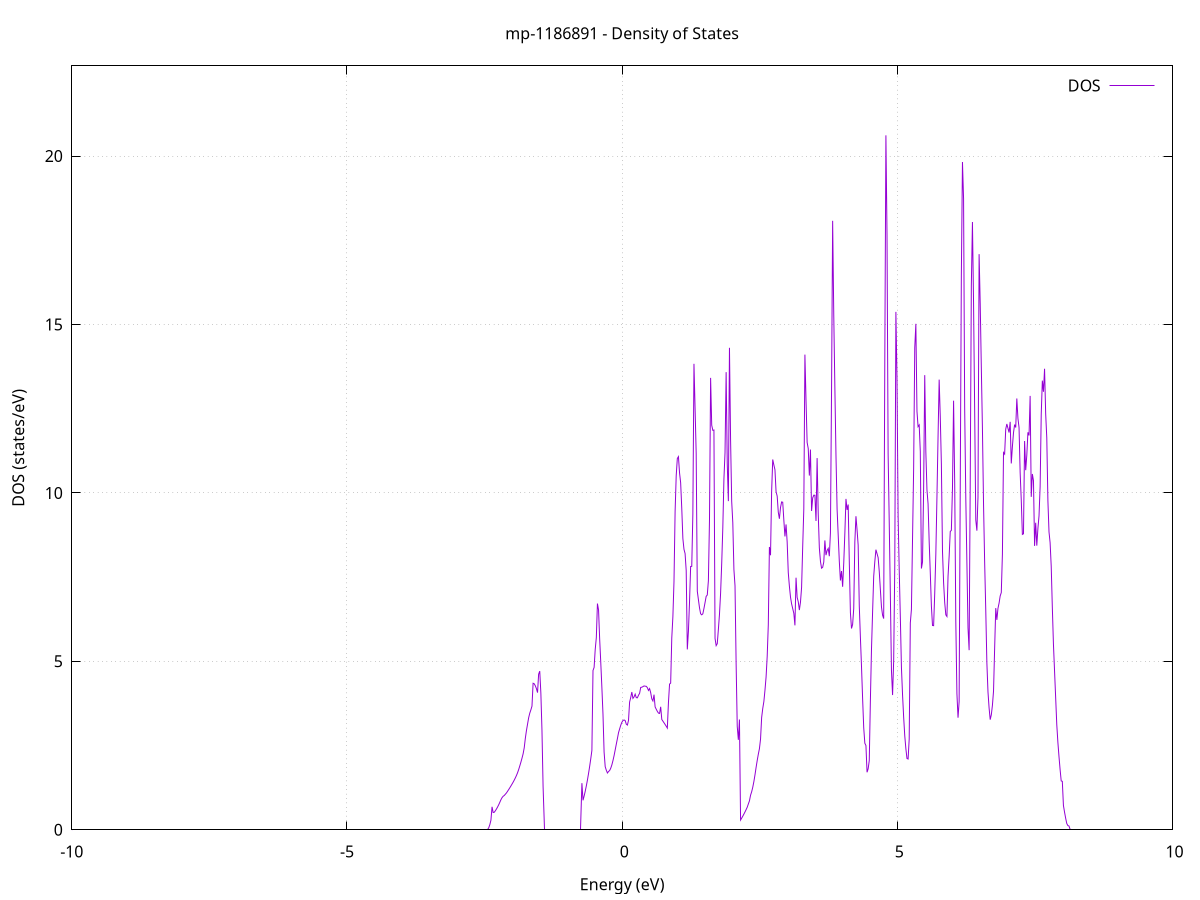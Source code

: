 set title 'mp-1186891 - Density of States'
set xlabel 'Energy (eV)'
set ylabel 'DOS (states/eV)'
set grid
set xrange [-10:10]
set yrange [0:22.677]
set xzeroaxis lt -1
set terminal png size 800,600
set output 'mp-1186891_dos_gnuplot.png'
plot '-' using 1:2 with lines title 'DOS'
-30.345600 0.000000
-30.325500 0.000000
-30.305300 0.000000
-30.285100 0.000000
-30.265000 0.000000
-30.244800 0.000000
-30.224700 0.000000
-30.204500 0.000000
-30.184300 0.000000
-30.164200 0.000000
-30.144000 0.000000
-30.123900 0.000000
-30.103700 0.000000
-30.083500 0.000000
-30.063400 0.000000
-30.043200 0.000000
-30.023100 0.000000
-30.002900 0.000000
-29.982700 0.000000
-29.962600 0.000000
-29.942400 0.000000
-29.922300 0.000000
-29.902100 0.000000
-29.881900 0.000000
-29.861800 0.000000
-29.841600 0.000000
-29.821500 0.000000
-29.801300 0.000000
-29.781200 0.000000
-29.761000 0.000000
-29.740800 0.000000
-29.720700 0.000000
-29.700500 0.000000
-29.680400 0.000000
-29.660200 0.000000
-29.640000 0.000000
-29.619900 0.000000
-29.599700 0.000000
-29.579600 0.000000
-29.559400 0.000000
-29.539200 0.000000
-29.519100 0.000000
-29.498900 0.000000
-29.478800 0.000000
-29.458600 0.000000
-29.438400 0.000000
-29.418300 0.000000
-29.398100 0.000000
-29.378000 0.000000
-29.357800 0.000000
-29.337600 0.000000
-29.317500 0.000000
-29.297300 0.000000
-29.277200 0.000000
-29.257000 0.000000
-29.236800 0.000000
-29.216700 0.000000
-29.196500 0.000000
-29.176400 0.000000
-29.156200 0.000000
-29.136000 0.000000
-29.115900 0.000000
-29.095700 0.000000
-29.075600 0.000000
-29.055400 0.000000
-29.035200 0.000000
-29.015100 0.000000
-28.994900 0.000000
-28.974800 0.000000
-28.954600 0.000000
-28.934400 0.000000
-28.914300 0.000000
-28.894100 0.000000
-28.874000 0.000000
-28.853800 0.000000
-28.833600 0.000000
-28.813500 0.000000
-28.793300 0.000000
-28.773200 0.000000
-28.753000 0.000000
-28.732900 0.000000
-28.712700 0.000000
-28.692500 0.000000
-28.672400 0.000000
-28.652200 0.000000
-28.632100 0.000000
-28.611900 0.000000
-28.591700 0.000000
-28.571600 0.000000
-28.551400 0.000000
-28.531300 0.000000
-28.511100 0.000000
-28.490900 0.000000
-28.470800 0.000000
-28.450600 0.000000
-28.430500 0.000000
-28.410300 0.000000
-28.390100 0.000000
-28.370000 0.000000
-28.349800 0.000000
-28.329700 1183.673600
-28.309500 0.000000
-28.289300 0.000000
-28.269200 0.000000
-28.249000 0.000000
-28.228900 0.000000
-28.208700 0.000000
-28.188500 0.000000
-28.168400 0.000000
-28.148200 0.000000
-28.128100 0.000000
-28.107900 0.000000
-28.087700 0.000000
-28.067600 0.000000
-28.047400 0.000000
-28.027300 0.000000
-28.007100 0.000000
-27.986900 0.000000
-27.966800 0.000000
-27.946600 0.000000
-27.926500 0.000000
-27.906300 0.000000
-27.886100 0.000000
-27.866000 0.000000
-27.845800 0.000000
-27.825700 0.000000
-27.805500 0.000000
-27.785300 0.000000
-27.765200 0.000000
-27.745000 0.000000
-27.724900 0.000000
-27.704700 0.000000
-27.684600 0.000000
-27.664400 0.000000
-27.644200 0.000000
-27.624100 0.000000
-27.603900 0.000000
-27.583800 0.000000
-27.563600 0.000000
-27.543400 0.000000
-27.523300 0.000000
-27.503100 0.000000
-27.483000 0.000000
-27.462800 0.000000
-27.442600 0.000000
-27.422500 0.000000
-27.402300 0.000000
-27.382200 0.000000
-27.362000 0.000000
-27.341800 0.000000
-27.321700 0.000000
-27.301500 0.000000
-27.281400 0.000000
-27.261200 0.000000
-27.241000 0.000000
-27.220900 0.000000
-27.200700 0.000000
-27.180600 0.000000
-27.160400 0.000000
-27.140200 0.000000
-27.120100 0.000000
-27.099900 0.000000
-27.079800 0.000000
-27.059600 0.000000
-27.039400 0.000000
-27.019300 0.000000
-26.999100 0.000000
-26.979000 0.000000
-26.958800 0.000000
-26.938600 0.000000
-26.918500 0.000000
-26.898300 0.000000
-26.878200 0.000000
-26.858000 0.000000
-26.837800 0.000000
-26.817700 0.000000
-26.797500 0.000000
-26.777400 0.000000
-26.757200 0.000000
-26.737000 0.000000
-26.716900 0.000000
-26.696700 0.000000
-26.676600 0.000000
-26.656400 0.000000
-26.636300 0.000000
-26.616100 0.000000
-26.595900 0.000000
-26.575800 0.000000
-26.555600 0.000000
-26.535500 0.000000
-26.515300 0.000000
-26.495100 0.000000
-26.475000 0.000000
-26.454800 0.000000
-26.434700 0.000000
-26.414500 0.000000
-26.394300 0.000000
-26.374200 0.000000
-26.354000 0.000000
-26.333900 0.000000
-26.313700 0.000000
-26.293500 0.000000
-26.273400 0.000000
-26.253200 0.000000
-26.233100 0.000000
-26.212900 0.000000
-26.192700 0.000000
-26.172600 0.000000
-26.152400 0.000000
-26.132300 0.000000
-26.112100 0.000000
-26.091900 0.000000
-26.071800 0.000000
-26.051600 0.000000
-26.031500 0.000000
-26.011300 0.000000
-25.991100 0.000000
-25.971000 0.000000
-25.950800 0.000000
-25.930700 0.000000
-25.910500 0.000000
-25.890300 0.000000
-25.870200 0.000000
-25.850000 0.000000
-25.829900 0.000000
-25.809700 0.000000
-25.789500 0.000000
-25.769400 0.000000
-25.749200 0.000000
-25.729100 0.000000
-25.708900 0.000000
-25.688700 0.000000
-25.668600 0.000000
-25.648400 0.000000
-25.628300 0.000000
-25.608100 0.000000
-25.588000 0.000000
-25.567800 0.000000
-25.547600 0.000000
-25.527500 0.000000
-25.507300 0.000000
-25.487200 0.000000
-25.467000 0.000000
-25.446800 0.000000
-25.426700 0.000000
-25.406500 0.000000
-25.386400 0.000000
-25.366200 0.000000
-25.346000 0.000000
-25.325900 0.000000
-25.305700 0.000000
-25.285600 0.000000
-25.265400 0.000000
-25.245200 0.000000
-25.225100 0.000000
-25.204900 0.000000
-25.184800 0.000000
-25.164600 0.000000
-25.144400 0.000000
-25.124300 0.000000
-25.104100 0.000000
-25.084000 0.000000
-25.063800 0.000000
-25.043600 0.000000
-25.023500 0.000000
-25.003300 0.000000
-24.983200 0.000000
-24.963000 0.000000
-24.942800 0.000000
-24.922700 0.000000
-24.902500 0.000000
-24.882400 0.000000
-24.862200 0.000000
-24.842000 0.000000
-24.821900 0.000000
-24.801700 0.000000
-24.781600 0.000000
-24.761400 0.000000
-24.741200 0.000000
-24.721100 0.000000
-24.700900 0.000000
-24.680800 0.000000
-24.660600 0.000000
-24.640400 0.000000
-24.620300 0.000000
-24.600100 0.000000
-24.580000 0.000000
-24.559800 0.000000
-24.539700 0.000000
-24.519500 0.000000
-24.499300 0.000000
-24.479200 0.000000
-24.459000 0.000000
-24.438900 0.000000
-24.418700 0.000000
-24.398500 0.000000
-24.378400 0.000000
-24.358200 0.000000
-24.338100 0.000000
-24.317900 0.000000
-24.297700 0.000000
-24.277600 0.000000
-24.257400 0.000000
-24.237300 0.000000
-24.217100 0.000000
-24.196900 0.000000
-24.176800 0.000000
-24.156600 0.000000
-24.136500 0.000000
-24.116300 0.000000
-24.096100 0.000000
-24.076000 0.000000
-24.055800 0.000000
-24.035700 0.000000
-24.015500 0.000000
-23.995300 0.000000
-23.975200 0.000000
-23.955000 0.000000
-23.934900 0.000000
-23.914700 0.000000
-23.894500 0.000000
-23.874400 0.000000
-23.854200 0.000000
-23.834100 0.000000
-23.813900 0.000000
-23.793700 0.000000
-23.773600 0.000000
-23.753400 0.000000
-23.733300 0.000000
-23.713100 0.000000
-23.692900 0.000000
-23.672800 0.000000
-23.652600 0.000000
-23.632500 0.000000
-23.612300 0.000000
-23.592100 0.000000
-23.572000 0.000000
-23.551800 0.000000
-23.531700 0.000000
-23.511500 0.000000
-23.491400 0.000000
-23.471200 0.000000
-23.451000 0.000000
-23.430900 0.000000
-23.410700 0.000000
-23.390600 0.000000
-23.370400 0.000000
-23.350200 0.000000
-23.330100 0.000000
-23.309900 0.000000
-23.289800 0.000000
-23.269600 0.000000
-23.249400 0.000000
-23.229300 0.000000
-23.209100 0.000000
-23.189000 0.000000
-23.168800 0.000000
-23.148600 0.000000
-23.128500 0.000000
-23.108300 0.000000
-23.088200 0.000000
-23.068000 0.000000
-23.047800 0.000000
-23.027700 0.000000
-23.007500 0.000000
-22.987400 0.000000
-22.967200 0.000000
-22.947000 0.000000
-22.926900 0.000000
-22.906700 0.000000
-22.886600 0.000000
-22.866400 0.000000
-22.846200 0.000000
-22.826100 0.000000
-22.805900 0.000000
-22.785800 0.000000
-22.765600 0.000000
-22.745400 0.000000
-22.725300 0.000000
-22.705100 0.000000
-22.685000 0.000000
-22.664800 0.000000
-22.644600 0.000000
-22.624500 0.000000
-22.604300 0.000000
-22.584200 0.000000
-22.564000 0.000000
-22.543800 0.000000
-22.523700 0.000000
-22.503500 0.000000
-22.483400 0.000000
-22.463200 0.000000
-22.443100 0.000000
-22.422900 0.000000
-22.402700 0.000000
-22.382600 0.000000
-22.362400 0.000000
-22.342300 0.000000
-22.322100 0.000000
-22.301900 0.000000
-22.281800 0.000000
-22.261600 0.000000
-22.241500 0.000000
-22.221300 0.000000
-22.201100 0.000000
-22.181000 0.000000
-22.160800 0.000000
-22.140700 0.000000
-22.120500 0.000000
-22.100300 0.000000
-22.080200 0.000000
-22.060000 0.000000
-22.039900 0.000000
-22.019700 0.000000
-21.999500 0.000000
-21.979400 0.000000
-21.959200 0.000000
-21.939100 0.000000
-21.918900 0.000000
-21.898700 0.000000
-21.878600 0.000000
-21.858400 0.000000
-21.838300 0.000000
-21.818100 0.000000
-21.797900 0.000000
-21.777800 0.000000
-21.757600 0.000000
-21.737500 0.000000
-21.717300 0.000000
-21.697100 0.000000
-21.677000 0.000000
-21.656800 0.000000
-21.636700 0.000000
-21.616500 0.000000
-21.596300 0.000000
-21.576200 0.000000
-21.556000 0.000000
-21.535900 0.000000
-21.515700 0.000000
-21.495500 0.000000
-21.475400 0.000000
-21.455200 0.000000
-21.435100 0.000000
-21.414900 0.000000
-21.394800 0.000000
-21.374600 0.000000
-21.354400 0.000000
-21.334300 0.000000
-21.314100 0.000000
-21.294000 0.000000
-21.273800 0.000000
-21.253600 0.000000
-21.233500 0.000000
-21.213300 0.000000
-21.193200 0.000000
-21.173000 0.000000
-21.152800 0.000000
-21.132700 0.000000
-21.112500 0.000000
-21.092400 0.000000
-21.072200 0.000000
-21.052000 0.000000
-21.031900 0.000000
-21.011700 0.000000
-20.991600 0.000000
-20.971400 0.000000
-20.951200 0.000000
-20.931100 0.000000
-20.910900 0.000000
-20.890800 0.000000
-20.870600 0.000000
-20.850400 0.000000
-20.830300 0.000000
-20.810100 0.000000
-20.790000 0.000000
-20.769800 0.000000
-20.749600 0.000000
-20.729500 0.000000
-20.709300 0.000000
-20.689200 0.000000
-20.669000 0.000000
-20.648800 0.000000
-20.628700 0.000000
-20.608500 0.000000
-20.588400 0.000000
-20.568200 0.000000
-20.548000 0.000000
-20.527900 0.000000
-20.507700 0.000000
-20.487600 0.000000
-20.467400 0.000000
-20.447200 0.000000
-20.427100 0.000000
-20.406900 0.000000
-20.386800 0.000000
-20.366600 0.000000
-20.346500 0.000000
-20.326300 0.000000
-20.306100 0.000000
-20.286000 0.000000
-20.265800 0.000000
-20.245700 0.000000
-20.225500 0.000000
-20.205300 0.000000
-20.185200 0.000000
-20.165000 0.000000
-20.144900 0.000000
-20.124700 0.000000
-20.104500 0.000000
-20.084400 0.000000
-20.064200 0.000000
-20.044100 0.000000
-20.023900 0.000000
-20.003700 0.000000
-19.983600 0.000000
-19.963400 0.000000
-19.943300 0.000000
-19.923100 0.000000
-19.902900 0.000000
-19.882800 0.000000
-19.862600 0.000000
-19.842500 0.000000
-19.822300 0.000000
-19.802100 0.000000
-19.782000 0.000000
-19.761800 0.000000
-19.741700 0.000000
-19.721500 0.000000
-19.701300 0.000000
-19.681200 0.000000
-19.661000 0.000000
-19.640900 0.000000
-19.620700 0.000000
-19.600500 0.000000
-19.580400 0.000000
-19.560200 0.000000
-19.540100 0.000000
-19.519900 0.000000
-19.499700 0.000000
-19.479600 0.000000
-19.459400 0.000000
-19.439300 0.000000
-19.419100 0.000000
-19.398900 0.000000
-19.378800 0.000000
-19.358600 0.000000
-19.338500 0.000000
-19.318300 0.000000
-19.298100 0.000000
-19.278000 0.000000
-19.257800 0.000000
-19.237700 0.000000
-19.217500 0.000000
-19.197400 0.000000
-19.177200 0.000000
-19.157000 0.000000
-19.136900 0.000000
-19.116700 0.000000
-19.096600 0.000000
-19.076400 0.000000
-19.056200 0.000000
-19.036100 0.000000
-19.015900 0.000000
-18.995800 0.000000
-18.975600 0.000000
-18.955400 0.000000
-18.935300 0.000000
-18.915100 0.000000
-18.895000 0.000000
-18.874800 0.000000
-18.854600 0.000000
-18.834500 0.000000
-18.814300 0.000000
-18.794200 0.000000
-18.774000 0.000000
-18.753800 0.000000
-18.733700 0.000000
-18.713500 0.000000
-18.693400 0.000000
-18.673200 0.000000
-18.653000 0.000000
-18.632900 0.000000
-18.612700 0.000000
-18.592600 0.000000
-18.572400 0.000000
-18.552200 0.000000
-18.532100 0.000000
-18.511900 0.000000
-18.491800 0.000000
-18.471600 0.000000
-18.451400 0.000000
-18.431300 0.000000
-18.411100 0.000000
-18.391000 0.000000
-18.370800 0.000000
-18.350600 0.000000
-18.330500 0.000000
-18.310300 0.000000
-18.290200 0.000000
-18.270000 0.000000
-18.249800 0.000000
-18.229700 0.000000
-18.209500 0.000000
-18.189400 0.000000
-18.169200 0.000000
-18.149100 0.000000
-18.128900 0.000000
-18.108700 0.000000
-18.088600 0.000000
-18.068400 0.000000
-18.048300 0.000000
-18.028100 0.000000
-18.007900 0.000000
-17.987800 0.000000
-17.967600 0.000000
-17.947500 0.000000
-17.927300 0.000000
-17.907100 0.000000
-17.887000 0.000000
-17.866800 0.000000
-17.846700 0.000000
-17.826500 0.000000
-17.806300 0.000000
-17.786200 0.000000
-17.766000 0.000000
-17.745900 0.000000
-17.725700 0.000000
-17.705500 0.000000
-17.685400 0.000000
-17.665200 0.000000
-17.645100 0.000000
-17.624900 0.000000
-17.604700 0.000000
-17.584600 0.000000
-17.564400 0.000000
-17.544300 0.000000
-17.524100 0.000000
-17.503900 0.000000
-17.483800 0.000000
-17.463600 0.000000
-17.443500 0.000000
-17.423300 0.000000
-17.403100 0.000000
-17.383000 0.000000
-17.362800 0.000000
-17.342700 0.000000
-17.322500 0.000000
-17.302300 0.000000
-17.282200 0.000000
-17.262000 0.000000
-17.241900 0.000000
-17.221700 0.000000
-17.201500 0.000000
-17.181400 0.000000
-17.161200 0.000000
-17.141100 0.000000
-17.120900 0.000000
-17.100800 0.000000
-17.080600 0.000000
-17.060400 0.000000
-17.040300 0.000000
-17.020100 0.000000
-17.000000 0.000000
-16.979800 0.000000
-16.959600 0.000000
-16.939500 0.000000
-16.919300 0.000000
-16.899200 0.000000
-16.879000 0.000000
-16.858800 0.000000
-16.838700 0.000000
-16.818500 0.000000
-16.798400 0.000000
-16.778200 0.000000
-16.758000 0.000000
-16.737900 0.000000
-16.717700 0.000000
-16.697600 0.000000
-16.677400 0.000000
-16.657200 0.000000
-16.637100 0.000000
-16.616900 0.000000
-16.596800 0.000000
-16.576600 0.000000
-16.556400 0.000000
-16.536300 0.000000
-16.516100 0.000000
-16.496000 0.000000
-16.475800 0.000000
-16.455600 0.000000
-16.435500 0.000000
-16.415300 0.000000
-16.395200 0.000000
-16.375000 0.000000
-16.354800 0.000000
-16.334700 0.000000
-16.314500 0.000000
-16.294400 0.000000
-16.274200 0.000000
-16.254000 0.000000
-16.233900 0.000000
-16.213700 0.000000
-16.193600 0.000000
-16.173400 0.000000
-16.153200 0.000000
-16.133100 0.000000
-16.112900 0.000000
-16.092800 0.000000
-16.072600 0.000000
-16.052500 0.000000
-16.032300 0.000000
-16.012100 0.000000
-15.992000 0.000000
-15.971800 0.000000
-15.951700 0.000000
-15.931500 0.000000
-15.911300 0.000000
-15.891200 0.000000
-15.871000 0.000000
-15.850900 0.000000
-15.830700 0.000000
-15.810500 0.000000
-15.790400 0.000000
-15.770200 0.000000
-15.750100 0.000000
-15.729900 0.000000
-15.709700 0.000000
-15.689600 0.000000
-15.669400 0.000000
-15.649300 0.000000
-15.629100 0.000000
-15.608900 0.000000
-15.588800 0.000000
-15.568600 0.000000
-15.548500 0.000000
-15.528300 0.000000
-15.508100 0.000000
-15.488000 0.000000
-15.467800 0.000000
-15.447700 0.000000
-15.427500 0.000000
-15.407300 0.000000
-15.387200 0.000000
-15.367000 0.000000
-15.346900 0.000000
-15.326700 0.000000
-15.306500 0.000000
-15.286400 0.000000
-15.266200 0.000000
-15.246100 0.000000
-15.225900 0.000000
-15.205700 0.000000
-15.185600 0.000000
-15.165400 0.000000
-15.145300 0.000000
-15.125100 0.000000
-15.104900 0.000000
-15.084800 0.000000
-15.064600 0.000000
-15.044500 0.000000
-15.024300 0.000000
-15.004200 0.000000
-14.984000 0.000000
-14.963800 0.000000
-14.943700 0.000000
-14.923500 0.000000
-14.903400 0.000000
-14.883200 0.000000
-14.863000 0.000000
-14.842900 0.000000
-14.822700 0.000000
-14.802600 0.000000
-14.782400 0.000000
-14.762200 0.000000
-14.742100 0.000000
-14.721900 0.000000
-14.701800 0.000000
-14.681600 0.000000
-14.661400 0.000000
-14.641300 0.000000
-14.621100 0.000000
-14.601000 0.000000
-14.580800 0.000000
-14.560600 0.000000
-14.540500 0.000000
-14.520300 0.000000
-14.500200 0.000000
-14.480000 0.000000
-14.459800 0.000000
-14.439700 0.000000
-14.419500 0.000000
-14.399400 0.000000
-14.379200 0.000000
-14.359000 0.000000
-14.338900 0.000000
-14.318700 0.000000
-14.298600 0.000000
-14.278400 0.000000
-14.258200 0.000000
-14.238100 0.000000
-14.217900 0.000000
-14.197800 0.000000
-14.177600 0.000000
-14.157400 0.000000
-14.137300 0.000000
-14.117100 0.000000
-14.097000 0.000000
-14.076800 0.000000
-14.056600 0.000000
-14.036500 0.000000
-14.016300 0.000000
-13.996200 0.000000
-13.976000 0.000000
-13.955900 0.000000
-13.935700 0.000000
-13.915500 0.000000
-13.895400 0.000000
-13.875200 0.000000
-13.855100 0.000000
-13.834900 0.000000
-13.814700 0.000000
-13.794600 0.000000
-13.774400 0.000000
-13.754300 0.000000
-13.734100 0.000000
-13.713900 0.000000
-13.693800 0.000000
-13.673600 0.000000
-13.653500 0.000000
-13.633300 0.000000
-13.613100 0.000000
-13.593000 0.000000
-13.572800 0.000000
-13.552700 0.000000
-13.532500 0.000000
-13.512300 0.000000
-13.492200 0.000000
-13.472000 0.000000
-13.451900 0.000000
-13.431700 0.000000
-13.411500 0.000000
-13.391400 0.000000
-13.371200 0.000000
-13.351100 0.000000
-13.330900 0.000000
-13.310700 0.000000
-13.290600 0.000000
-13.270400 0.000000
-13.250300 0.000000
-13.230100 0.000000
-13.209900 0.000000
-13.189800 0.000000
-13.169600 0.000000
-13.149500 0.000000
-13.129300 0.000000
-13.109100 0.000000
-13.089000 0.000000
-13.068800 0.000000
-13.048700 0.000000
-13.028500 0.000000
-13.008300 0.000000
-12.988200 0.000000
-12.968000 0.000000
-12.947900 0.000000
-12.927700 0.000000
-12.907600 0.000000
-12.887400 0.000000
-12.867200 0.000000
-12.847100 0.000000
-12.826900 0.000000
-12.806800 0.000000
-12.786600 0.000000
-12.766400 0.000000
-12.746300 0.000000
-12.726100 0.000000
-12.706000 0.000000
-12.685800 172.551100
-12.665600 30.078500
-12.645500 0.000000
-12.625300 0.000000
-12.605200 0.000000
-12.585000 0.000000
-12.564800 0.000000
-12.544700 0.000000
-12.524500 0.000000
-12.504400 71.497100
-12.484200 180.172500
-12.464000 0.000000
-12.443900 0.000000
-12.423700 0.000000
-12.403600 0.000000
-12.383400 0.000000
-12.363200 0.000000
-12.343100 0.000000
-12.322900 0.000000
-12.302800 0.000000
-12.282600 0.000000
-12.262400 0.000000
-12.242300 0.000000
-12.222100 0.000000
-12.202000 0.000000
-12.181800 0.000000
-12.161600 0.000000
-12.141500 0.000000
-12.121300 0.000000
-12.101200 0.000000
-12.081000 0.000000
-12.060800 0.000000
-12.040700 0.000000
-12.020500 0.000000
-12.000400 0.000000
-11.980200 0.000000
-11.960000 0.000000
-11.939900 0.000000
-11.919700 0.000000
-11.899600 0.000000
-11.879400 0.000000
-11.859300 0.000000
-11.839100 0.000000
-11.818900 0.000000
-11.798800 0.000000
-11.778600 0.000000
-11.758500 0.000000
-11.738300 0.000000
-11.718100 0.000000
-11.698000 0.000000
-11.677800 0.000000
-11.657700 0.000000
-11.637500 0.000000
-11.617300 0.000000
-11.597200 0.000000
-11.577000 0.000000
-11.556900 0.000000
-11.536700 0.000000
-11.516500 0.000000
-11.496400 0.000000
-11.476200 0.000000
-11.456100 0.000000
-11.435900 0.000000
-11.415700 0.000000
-11.395600 0.000000
-11.375400 0.000000
-11.355300 0.000000
-11.335100 0.000000
-11.314900 0.000000
-11.294800 0.000000
-11.274600 0.000000
-11.254500 0.000000
-11.234300 0.000000
-11.214100 0.000000
-11.194000 0.000000
-11.173800 0.000000
-11.153700 0.000000
-11.133500 0.000000
-11.113300 0.000000
-11.093200 0.000000
-11.073000 0.000000
-11.052900 0.000000
-11.032700 0.000000
-11.012500 0.000000
-10.992400 0.000000
-10.972200 0.000000
-10.952100 0.000000
-10.931900 0.000000
-10.911700 0.000000
-10.891600 0.000000
-10.871400 0.000000
-10.851300 0.000000
-10.831100 0.000000
-10.811000 0.000000
-10.790800 0.000000
-10.770600 0.000000
-10.750500 0.000000
-10.730300 0.000000
-10.710200 0.000000
-10.690000 0.000000
-10.669800 0.000000
-10.649700 0.000000
-10.629500 0.000000
-10.609400 0.000000
-10.589200 0.000000
-10.569000 0.000000
-10.548900 0.000000
-10.528700 0.000000
-10.508600 0.000000
-10.488400 0.000000
-10.468200 0.000000
-10.448100 0.000000
-10.427900 0.000000
-10.407800 0.000000
-10.387600 0.000000
-10.367400 0.000000
-10.347300 0.000000
-10.327100 0.000000
-10.307000 0.000000
-10.286800 0.000000
-10.266600 0.000000
-10.246500 0.000000
-10.226300 0.000000
-10.206200 0.000000
-10.186000 0.000000
-10.165800 0.000000
-10.145700 0.000000
-10.125500 0.000000
-10.105400 0.000000
-10.085200 0.000000
-10.065000 0.000000
-10.044900 0.000000
-10.024700 0.000000
-10.004600 0.000000
-9.984400 0.000000
-9.964200 0.000000
-9.944100 0.000000
-9.923900 0.000000
-9.903800 0.000000
-9.883600 0.000000
-9.863400 0.000000
-9.843300 0.000000
-9.823100 0.000000
-9.803000 0.000000
-9.782800 0.000000
-9.762700 0.000000
-9.742500 0.000000
-9.722300 0.000000
-9.702200 0.000000
-9.682000 0.000000
-9.661900 0.000000
-9.641700 0.000000
-9.621500 0.000000
-9.601400 0.000000
-9.581200 0.000000
-9.561100 0.000000
-9.540900 0.000000
-9.520700 0.000000
-9.500600 0.000000
-9.480400 0.000000
-9.460300 0.000000
-9.440100 0.000000
-9.419900 0.000000
-9.399800 0.000000
-9.379600 0.000000
-9.359500 0.000000
-9.339300 0.000000
-9.319100 0.000000
-9.299000 0.000000
-9.278800 0.000000
-9.258700 0.000000
-9.238500 0.000000
-9.218300 0.000000
-9.198200 0.000000
-9.178000 0.000000
-9.157900 0.000000
-9.137700 0.000000
-9.117500 0.000000
-9.097400 0.000000
-9.077200 0.000000
-9.057100 0.000000
-9.036900 0.000000
-9.016700 0.000000
-8.996600 0.000000
-8.976400 0.000000
-8.956300 0.000000
-8.936100 0.000000
-8.915900 0.000000
-8.895800 0.000000
-8.875600 0.000000
-8.855500 0.000000
-8.835300 0.000000
-8.815100 0.000000
-8.795000 0.000000
-8.774800 0.000000
-8.754700 0.000000
-8.734500 0.000000
-8.714400 0.000000
-8.694200 0.000000
-8.674000 0.000000
-8.653900 0.000000
-8.633700 0.000000
-8.613600 0.000000
-8.593400 0.000000
-8.573200 0.000000
-8.553100 0.000000
-8.532900 0.000000
-8.512800 0.000000
-8.492600 0.000000
-8.472400 0.000000
-8.452300 0.000000
-8.432100 0.000000
-8.412000 0.000000
-8.391800 0.000000
-8.371600 0.000000
-8.351500 0.000000
-8.331300 0.000000
-8.311200 0.000000
-8.291000 0.000000
-8.270800 0.000000
-8.250700 0.000000
-8.230500 0.000000
-8.210400 0.000000
-8.190200 0.000000
-8.170000 0.000000
-8.149900 0.000000
-8.129700 0.000000
-8.109600 0.000000
-8.089400 0.000000
-8.069200 0.000000
-8.049100 0.000000
-8.028900 0.000000
-8.008800 0.000000
-7.988600 0.000000
-7.968400 0.000000
-7.948300 0.000000
-7.928100 0.000000
-7.908000 0.000000
-7.887800 0.000000
-7.867600 0.000000
-7.847500 0.000000
-7.827300 0.000000
-7.807200 0.000000
-7.787000 0.000000
-7.766800 0.000000
-7.746700 0.000000
-7.726500 0.000000
-7.706400 0.000000
-7.686200 0.000000
-7.666100 0.000000
-7.645900 0.000000
-7.625700 0.000000
-7.605600 0.000000
-7.585400 0.000000
-7.565300 0.000000
-7.545100 0.000000
-7.524900 0.000000
-7.504800 0.000000
-7.484600 0.000000
-7.464500 0.000000
-7.444300 0.000000
-7.424100 0.000000
-7.404000 0.000000
-7.383800 0.000000
-7.363700 0.000000
-7.343500 0.000000
-7.323300 0.000000
-7.303200 0.000000
-7.283000 0.000000
-7.262900 0.000000
-7.242700 0.000000
-7.222500 0.000000
-7.202400 0.000000
-7.182200 0.000000
-7.162100 0.000000
-7.141900 0.000000
-7.121700 0.000000
-7.101600 0.000000
-7.081400 0.000000
-7.061300 0.000000
-7.041100 0.000000
-7.020900 0.000000
-7.000800 0.000000
-6.980600 0.000000
-6.960500 0.000000
-6.940300 0.000000
-6.920100 0.000000
-6.900000 0.000000
-6.879800 0.000000
-6.859700 0.000000
-6.839500 0.000000
-6.819300 0.000000
-6.799200 0.000000
-6.779000 0.000000
-6.758900 0.000000
-6.738700 0.000000
-6.718500 0.000000
-6.698400 0.000000
-6.678200 0.000000
-6.658100 0.000000
-6.637900 0.000000
-6.617800 0.000000
-6.597600 0.000000
-6.577400 0.000000
-6.557300 0.000000
-6.537100 0.000000
-6.517000 0.000000
-6.496800 0.000000
-6.476600 0.000000
-6.456500 0.000000
-6.436300 0.000000
-6.416200 0.000000
-6.396000 0.000000
-6.375800 0.000000
-6.355700 0.000000
-6.335500 0.000000
-6.315400 0.000000
-6.295200 0.000000
-6.275000 0.000000
-6.254900 0.000000
-6.234700 0.000000
-6.214600 0.000000
-6.194400 0.000000
-6.174200 0.000000
-6.154100 0.000000
-6.133900 0.000000
-6.113800 0.000000
-6.093600 0.000000
-6.073400 0.000000
-6.053300 0.000000
-6.033100 0.000000
-6.013000 0.000000
-5.992800 0.000000
-5.972600 0.000000
-5.952500 0.000000
-5.932300 0.000000
-5.912200 0.000000
-5.892000 0.000000
-5.871800 0.000000
-5.851700 0.000000
-5.831500 0.000000
-5.811400 0.000000
-5.791200 0.000000
-5.771000 0.000000
-5.750900 0.000000
-5.730700 0.000000
-5.710600 0.000000
-5.690400 0.000000
-5.670200 0.000000
-5.650100 0.000000
-5.629900 0.000000
-5.609800 0.000000
-5.589600 0.000000
-5.569500 0.000000
-5.549300 0.000000
-5.529100 0.000000
-5.509000 0.000000
-5.488800 0.000000
-5.468700 0.000000
-5.448500 0.000000
-5.428300 0.000000
-5.408200 0.000000
-5.388000 0.000000
-5.367900 0.000000
-5.347700 0.000000
-5.327500 0.000000
-5.307400 0.000000
-5.287200 0.000000
-5.267100 0.000000
-5.246900 0.000000
-5.226700 0.000000
-5.206600 0.000000
-5.186400 0.000000
-5.166300 0.000000
-5.146100 0.000000
-5.125900 0.000000
-5.105800 0.000000
-5.085600 0.000000
-5.065500 0.000000
-5.045300 0.000000
-5.025100 0.000000
-5.005000 0.000000
-4.984800 0.000000
-4.964700 0.000000
-4.944500 0.000000
-4.924300 0.000000
-4.904200 0.000000
-4.884000 0.000000
-4.863900 0.000000
-4.843700 0.000000
-4.823500 0.000000
-4.803400 0.000000
-4.783200 0.000000
-4.763100 0.000000
-4.742900 0.000000
-4.722700 0.000000
-4.702600 0.000000
-4.682400 0.000000
-4.662300 0.000000
-4.642100 0.000000
-4.621900 0.000000
-4.601800 0.000000
-4.581600 0.000000
-4.561500 0.000000
-4.541300 0.000000
-4.521100 0.000000
-4.501000 0.000000
-4.480800 0.000000
-4.460700 0.000000
-4.440500 0.000000
-4.420400 0.000000
-4.400200 0.000000
-4.380000 0.000000
-4.359900 0.000000
-4.339700 0.000000
-4.319600 0.000000
-4.299400 0.000000
-4.279200 0.000000
-4.259100 0.000000
-4.238900 0.000000
-4.218800 0.000000
-4.198600 0.000000
-4.178400 0.000000
-4.158300 0.000000
-4.138100 0.000000
-4.118000 0.000000
-4.097800 0.000000
-4.077600 0.000000
-4.057500 0.000000
-4.037300 0.000000
-4.017200 0.000000
-3.997000 0.000000
-3.976800 0.000000
-3.956700 0.000000
-3.936500 0.000000
-3.916400 0.000000
-3.896200 0.000000
-3.876000 0.000000
-3.855900 0.000000
-3.835700 0.000000
-3.815600 0.000000
-3.795400 0.000000
-3.775200 0.000000
-3.755100 0.000000
-3.734900 0.000000
-3.714800 0.000000
-3.694600 0.000000
-3.674400 0.000000
-3.654300 0.000000
-3.634100 0.000000
-3.614000 0.000000
-3.593800 0.000000
-3.573600 0.000000
-3.553500 0.000000
-3.533300 0.000000
-3.513200 0.000000
-3.493000 0.000000
-3.472800 0.000000
-3.452700 0.000000
-3.432500 0.000000
-3.412400 0.000000
-3.392200 0.000000
-3.372100 0.000000
-3.351900 0.000000
-3.331700 0.000000
-3.311600 0.000000
-3.291400 0.000000
-3.271300 0.000000
-3.251100 0.000000
-3.230900 0.000000
-3.210800 0.000000
-3.190600 0.000000
-3.170500 0.000000
-3.150300 0.000000
-3.130100 0.000000
-3.110000 0.000000
-3.089800 0.000000
-3.069700 0.000000
-3.049500 0.000000
-3.029300 0.000000
-3.009200 0.000000
-2.989000 0.000000
-2.968900 0.000000
-2.948700 0.000000
-2.928500 0.000000
-2.908400 0.000000
-2.888200 0.000000
-2.868100 0.000000
-2.847900 0.000000
-2.827700 0.000000
-2.807600 0.000000
-2.787400 0.000000
-2.767300 0.000000
-2.747100 0.000000
-2.726900 0.000000
-2.706800 0.000000
-2.686600 0.000000
-2.666500 0.000000
-2.646300 0.000000
-2.626100 0.000000
-2.606000 0.000000
-2.585800 0.000000
-2.565700 0.000000
-2.545500 0.000000
-2.525300 0.000000
-2.505200 0.000000
-2.485000 0.000000
-2.464900 0.000000
-2.444700 0.008900
-2.424500 0.057900
-2.404400 0.149800
-2.384200 0.284400
-2.364100 0.681900
-2.343900 0.512400
-2.323800 0.519400
-2.303600 0.564900
-2.283400 0.617100
-2.263300 0.676100
-2.243100 0.742000
-2.223000 0.814600
-2.202800 0.890900
-2.182600 0.952200
-2.162500 0.994400
-2.142300 1.017400
-2.122200 1.055400
-2.102000 1.093900
-2.081800 1.143000
-2.061700 1.193600
-2.041500 1.245900
-2.021400 1.299800
-2.001200 1.355300
-1.981000 1.412800
-1.960900 1.473700
-1.940700 1.540000
-1.920600 1.611500
-1.900400 1.692300
-1.880200 1.788000
-1.860100 1.893900
-1.839900 2.006100
-1.819800 2.124600
-1.799600 2.253200
-1.779400 2.432100
-1.759300 2.712300
-1.739100 2.943300
-1.719000 3.133900
-1.698800 3.324900
-1.678600 3.460900
-1.658500 3.558900
-1.638300 3.671100
-1.618200 4.349800
-1.598000 4.335600
-1.577800 4.275300
-1.557700 4.190600
-1.537500 4.072000
-1.517400 4.619800
-1.497200 4.710000
-1.477000 4.059800
-1.456900 2.954900
-1.436700 1.288700
-1.416600 0.000000
-1.396400 0.000000
-1.376200 0.000000
-1.356100 0.000000
-1.335900 0.000000
-1.315800 0.000000
-1.295600 0.000000
-1.275500 0.000000
-1.255300 0.000000
-1.235100 0.000000
-1.215000 0.000000
-1.194800 0.000000
-1.174700 0.000000
-1.154500 0.000000
-1.134300 0.000000
-1.114200 0.000000
-1.094000 0.000000
-1.073900 0.000000
-1.053700 0.000000
-1.033500 0.000000
-1.013400 0.000000
-0.993200 0.000000
-0.973100 0.000000
-0.952900 0.000000
-0.932700 0.000000
-0.912600 0.000000
-0.892400 0.000000
-0.872300 0.000000
-0.852100 0.000000
-0.831900 0.000000
-0.811800 0.000000
-0.791600 0.000000
-0.771500 0.000000
-0.751300 0.000000
-0.731100 1.384500
-0.711000 0.875100
-0.690800 1.001300
-0.670700 1.144300
-0.650500 1.304200
-0.630300 1.480900
-0.610200 1.674500
-0.590000 1.885000
-0.569900 2.112200
-0.549700 2.356300
-0.529500 4.729300
-0.509400 4.819700
-0.489200 5.353500
-0.469100 5.703700
-0.448900 6.715200
-0.428700 6.525100
-0.408600 5.668700
-0.388400 4.965300
-0.368300 4.222600
-0.348100 3.428300
-0.327900 2.306200
-0.307800 1.872200
-0.287600 1.767100
-0.267500 1.686000
-0.247300 1.729400
-0.227200 1.759300
-0.207000 1.827800
-0.186800 1.926600
-0.166700 2.054200
-0.146500 2.202000
-0.126400 2.370000
-0.106200 2.542200
-0.086000 2.707000
-0.065900 2.881100
-0.045700 2.994500
-0.025600 3.102500
-0.005400 3.190700
0.014800 3.243200
0.034900 3.260100
0.055100 3.241200
0.075200 3.134400
0.095400 3.108400
0.115600 3.247300
0.135700 3.791600
0.155900 3.924900
0.176000 4.088800
0.196200 3.900200
0.216400 3.944500
0.236500 4.025300
0.256700 3.922200
0.276800 3.917200
0.297000 3.993900
0.317200 4.049900
0.337300 4.225300
0.357500 4.232500
0.377600 4.249700
0.397800 4.269800
0.418000 4.263000
0.438100 4.258500
0.458300 4.218200
0.478400 4.136400
0.498600 4.191300
0.518800 4.068800
0.538900 3.886100
0.559100 3.823600
0.579200 4.011300
0.599400 3.645600
0.619600 3.578300
0.639700 3.514200
0.659900 3.463400
0.680000 3.454300
0.700200 3.650700
0.720400 3.275000
0.740500 3.225300
0.760700 3.176000
0.780800 3.125900
0.801000 3.073500
0.821100 3.019000
0.841300 3.778100
0.861500 4.324700
0.881600 4.354100
0.901800 5.694200
0.921900 6.324700
0.942100 7.368200
0.962300 9.451100
0.982400 10.514700
1.002600 11.021100
1.022700 11.077000
1.042900 10.595500
1.063100 10.301300
1.083200 9.544700
1.103400 8.645300
1.123500 8.326200
1.143700 8.199900
1.163900 7.695000
1.184000 5.354100
1.204200 5.892200
1.224300 6.760500
1.244500 7.815800
1.264700 7.820000
1.284800 9.369700
1.305000 13.833300
1.325100 12.515600
1.345300 11.175800
1.365500 7.081000
1.385600 6.834700
1.405800 6.587600
1.425900 6.413500
1.446100 6.380800
1.466300 6.411700
1.486400 6.569900
1.506600 6.746800
1.526700 6.928200
1.546900 6.969400
1.567100 7.393500
1.587200 9.222100
1.607400 13.414500
1.627500 12.010200
1.647700 11.857400
1.667900 11.867100
1.688000 5.682500
1.708200 5.466600
1.728300 5.524600
1.748500 5.947000
1.768700 6.401800
1.788800 7.021900
1.809000 7.902000
1.829100 8.963800
1.849300 10.414000
1.869400 11.197300
1.889600 13.584500
1.909800 10.865600
1.929900 9.756500
1.950100 14.307100
1.970200 11.579800
1.990400 9.749200
2.010600 9.115800
2.030700 7.727300
2.050900 7.241600
2.071000 4.935600
2.091200 3.071400
2.111400 2.670800
2.131500 3.273300
2.151700 0.290500
2.171800 0.345400
2.192000 0.403600
2.212200 0.465000
2.232300 0.529700
2.252500 0.597700
2.272600 0.668900
2.292800 0.765100
2.313000 0.858100
2.333100 1.025300
2.353300 1.127900
2.373400 1.263000
2.393600 1.430800
2.413800 1.631000
2.433900 1.851000
2.454100 2.056200
2.474200 2.241700
2.494400 2.407600
2.514600 2.690600
2.534700 3.332800
2.554900 3.601200
2.575000 3.806000
2.595200 4.143100
2.615400 4.534600
2.635500 5.145600
2.655700 6.087300
2.675800 8.394500
2.696000 8.149100
2.716200 10.044600
2.736300 10.991900
2.756500 10.832800
2.776600 10.688300
2.796800 10.033300
2.817000 9.906200
2.837100 9.427100
2.857300 9.232600
2.877400 9.565800
2.897600 9.732500
2.917700 9.723700
2.937900 9.195800
2.958100 8.707400
2.978200 9.064700
2.998400 8.542700
3.018500 7.636200
3.038700 7.233900
3.058900 6.910200
3.079000 6.707300
3.099200 6.564800
3.119300 6.427200
3.139500 6.068400
3.159700 7.482600
3.179800 6.899400
3.200000 6.769100
3.220100 6.523200
3.240300 6.759200
3.260500 7.195000
3.280600 8.398200
3.300800 9.528000
3.320900 14.106600
3.341100 12.744300
3.361300 11.497400
3.381400 11.318000
3.401600 10.513600
3.421700 11.286600
3.441900 9.463700
3.462100 9.851000
3.482200 9.932500
3.502400 9.930300
3.522500 9.167400
3.542700 11.034100
3.562900 9.382600
3.583000 8.371600
3.603200 7.970000
3.623300 7.765500
3.643500 7.791600
3.663700 7.948600
3.683800 8.589900
3.704000 8.152900
3.724100 8.288100
3.744300 8.352000
3.764500 8.121600
3.784600 8.815800
3.804800 13.026800
3.824900 18.077700
3.845100 15.280000
3.865300 13.110100
3.885400 11.110300
3.905600 9.518000
3.925700 8.751700
3.945900 7.970500
3.966000 7.400000
3.986200 7.680900
4.006400 7.214100
4.026500 7.916300
4.046700 8.806200
4.066800 9.822600
4.087000 9.496100
4.107200 9.655400
4.127300 7.969500
4.147500 6.447200
4.167600 5.976200
4.187800 6.094500
4.208000 6.568200
4.228100 8.543000
4.248300 9.307700
4.268400 8.903900
4.288600 8.450100
4.308800 6.644600
4.328900 5.721600
4.349100 4.853500
4.369200 3.897000
4.389400 3.030600
4.409600 2.569300
4.429700 2.501100
4.449900 1.707200
4.470000 1.810700
4.490200 2.053400
4.510400 3.830300
4.530500 5.354600
4.550700 6.462900
4.570800 7.522400
4.591000 7.959300
4.611200 8.314900
4.631300 8.198900
4.651500 8.079300
4.671600 7.671900
4.691800 7.136200
4.712000 6.616600
4.732100 6.369800
4.752300 6.269300
4.772400 13.928600
4.792600 20.615800
4.812800 17.650800
4.832900 11.161100
4.853100 9.126400
4.873200 6.998200
4.893400 4.733100
4.913600 3.999700
4.933700 5.018900
4.953900 7.850700
4.974000 15.374900
4.994200 13.387900
5.014300 9.302900
5.034500 7.715300
5.054700 6.317000
5.074800 4.817800
5.095000 4.006100
5.115100 3.340500
5.135300 2.786500
5.155500 2.405900
5.175600 2.115700
5.195800 2.100500
5.215900 2.694900
5.236100 6.140100
5.256300 6.543900
5.276400 8.638100
5.296600 10.729200
5.316700 14.312500
5.336900 15.019300
5.357100 12.421700
5.377200 11.967500
5.397400 12.017000
5.417500 11.229500
5.437700 7.756300
5.457900 7.949200
5.478000 10.134600
5.498200 13.496400
5.518300 11.215800
5.538500 10.093800
5.558700 9.675300
5.578800 8.552900
5.599000 7.629400
5.619100 6.640900
5.639300 6.064700
5.659500 6.059100
5.679600 7.010100
5.699800 8.179400
5.719900 9.873600
5.740100 11.674400
5.760300 13.363000
5.780400 12.266400
5.800600 10.849900
5.820700 8.270400
5.840900 7.331400
5.861100 6.739900
5.881200 6.380200
5.901400 6.330900
5.921500 7.522300
5.941700 8.123200
5.961900 8.854400
5.982000 8.889200
6.002200 10.150200
6.022300 12.737800
6.042500 10.285700
6.062600 6.175300
6.082800 4.045800
6.103000 3.326600
6.123100 3.806100
6.143300 10.170300
6.163400 16.444000
6.183600 19.823100
6.203800 18.732100
6.223900 12.502400
6.244100 9.852300
6.264200 7.926600
6.284400 5.994800
6.304600 5.332000
6.324700 10.333800
6.344900 16.153500
6.365000 18.042400
6.385200 15.635400
6.405400 12.459600
6.425500 9.197100
6.445700 8.879300
6.465800 9.873600
6.486000 17.088500
6.506200 15.614300
6.526300 13.722000
6.546500 11.908600
6.566600 9.661400
6.586800 7.943700
6.607000 6.516900
6.627100 4.961000
6.647300 4.091700
6.667400 3.617400
6.687600 3.269500
6.707800 3.412500
6.727900 3.693400
6.748100 4.115400
6.768200 5.375500
6.788400 6.580700
6.808600 6.230900
6.828700 6.570900
6.848900 6.728700
6.869000 6.940400
6.889200 7.041700
6.909400 8.176300
6.929500 11.197800
6.949700 11.152000
6.969800 11.893200
6.990000 12.047200
7.010200 11.919700
7.030300 11.793000
7.050500 12.109900
7.070600 10.875600
7.090800 11.372300
7.110900 11.786500
7.131100 12.027800
7.151300 11.942400
7.171400 12.802500
7.191600 12.211000
7.211700 11.941300
7.231900 10.600800
7.252100 9.784600
7.272200 8.768600
7.292400 8.786200
7.312500 11.540300
7.332700 10.674800
7.352900 11.123000
7.373000 11.798300
7.393200 11.705500
7.413300 12.879800
7.433500 9.882800
7.453700 10.561800
7.473800 10.367200
7.494000 8.427300
7.514100 9.114000
7.534300 8.435100
7.554500 8.945300
7.574600 9.318900
7.594800 10.184800
7.614900 12.331200
7.635100 13.334200
7.655300 13.002900
7.675400 13.685500
7.695600 12.349300
7.715700 11.634300
7.735900 9.774800
7.756100 8.842300
7.776200 8.520900
7.796400 7.820300
7.816500 6.606000
7.836700 5.514500
7.856900 4.711300
7.877000 3.923300
7.897200 3.125600
7.917300 2.597800
7.937500 2.173800
7.957700 1.788600
7.977800 1.450400
7.998000 1.438000
8.018100 0.723200
8.038300 0.524300
8.058500 0.345900
8.078600 0.187800
8.098800 0.124600
8.118900 0.113100
8.139100 0.013400
8.159200 0.000000
8.179400 0.000000
8.199600 0.000000
8.219700 0.000000
8.239900 0.000000
8.260000 0.000000
8.280200 0.000000
8.300400 0.000000
8.320500 0.000000
8.340700 0.000000
8.360800 0.000000
8.381000 0.000000
8.401200 0.000000
8.421300 0.000000
8.441500 0.000000
8.461600 0.000000
8.481800 0.000000
8.502000 0.000000
8.522100 0.000000
8.542300 0.000000
8.562400 0.000000
8.582600 0.000000
8.602800 0.000000
8.622900 0.000000
8.643100 0.000000
8.663200 0.000000
8.683400 0.000000
8.703600 0.000000
8.723700 0.000000
8.743900 0.000000
8.764000 0.000000
8.784200 0.000000
8.804400 0.000000
8.824500 0.000000
8.844700 0.000000
8.864800 0.000000
8.885000 0.000000
8.905200 0.000000
8.925300 0.000000
8.945500 0.000000
8.965600 0.000000
8.985800 0.000000
9.006000 0.000000
9.026100 0.000000
9.046300 0.000000
9.066400 0.000000
9.086600 0.000000
9.106800 0.000000
9.126900 0.000000
9.147100 0.000000
9.167200 0.000000
9.187400 0.000000
9.207500 0.000000
9.227700 0.000000
9.247900 0.000000
9.268000 0.000000
9.288200 0.000000
9.308300 0.000000
9.328500 0.000000
9.348700 0.000000
9.368800 0.000000
9.389000 0.000000
9.409100 0.000000
9.429300 0.000000
9.449500 0.000000
9.469600 0.000000
9.489800 0.000000
9.509900 0.000000
9.530100 0.000000
9.550300 0.000000
9.570400 0.000000
9.590600 0.000000
9.610700 0.000000
9.630900 0.000000
9.651100 0.000000
9.671200 0.000000
9.691400 0.000000
9.711500 0.000000
9.731700 0.000000
9.751900 0.000000
9.772000 0.000000
9.792200 0.000000
9.812300 0.000000
9.832500 0.000000
9.852700 0.000000
9.872800 0.000000
9.893000 0.000000
9.913100 0.000000
9.933300 0.000000
9.953500 0.000000
9.973600 0.000000
e
